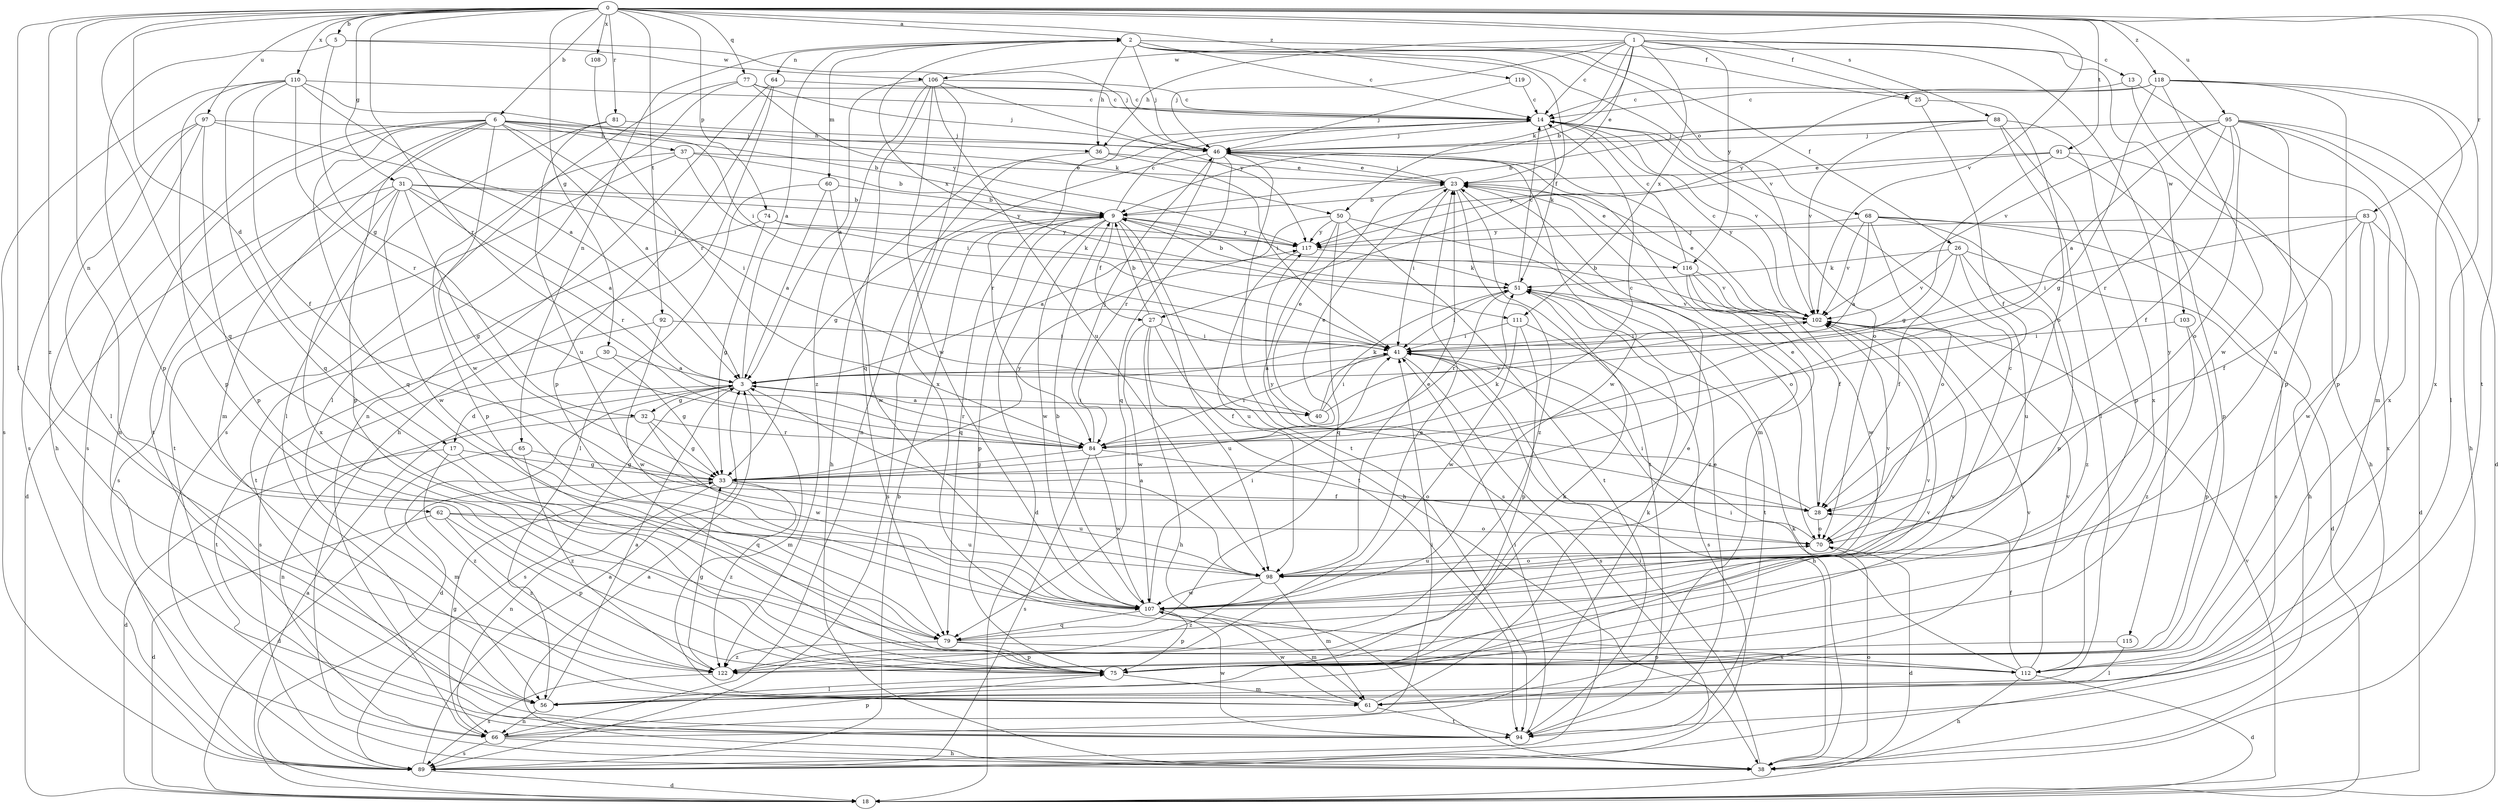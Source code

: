 strict digraph  {
0;
1;
2;
3;
5;
6;
9;
13;
14;
17;
18;
23;
25;
26;
27;
28;
30;
31;
32;
33;
36;
37;
38;
40;
41;
46;
50;
51;
56;
60;
61;
62;
64;
65;
66;
68;
70;
74;
75;
77;
79;
81;
83;
84;
88;
89;
91;
92;
94;
95;
97;
98;
102;
103;
106;
107;
108;
110;
111;
112;
115;
116;
117;
118;
119;
122;
0 -> 2  [label=a];
0 -> 5  [label=b];
0 -> 6  [label=b];
0 -> 17  [label=d];
0 -> 30  [label=g];
0 -> 31  [label=g];
0 -> 56  [label=l];
0 -> 62  [label=n];
0 -> 74  [label=p];
0 -> 77  [label=q];
0 -> 79  [label=q];
0 -> 81  [label=r];
0 -> 83  [label=r];
0 -> 84  [label=r];
0 -> 88  [label=s];
0 -> 91  [label=t];
0 -> 92  [label=t];
0 -> 94  [label=t];
0 -> 95  [label=u];
0 -> 97  [label=u];
0 -> 102  [label=v];
0 -> 108  [label=x];
0 -> 110  [label=x];
0 -> 118  [label=z];
0 -> 119  [label=z];
0 -> 122  [label=z];
1 -> 9  [label=b];
1 -> 13  [label=c];
1 -> 14  [label=c];
1 -> 23  [label=e];
1 -> 25  [label=f];
1 -> 36  [label=h];
1 -> 46  [label=j];
1 -> 50  [label=k];
1 -> 103  [label=w];
1 -> 106  [label=w];
1 -> 111  [label=x];
1 -> 115  [label=y];
1 -> 116  [label=y];
2 -> 14  [label=c];
2 -> 25  [label=f];
2 -> 26  [label=f];
2 -> 27  [label=f];
2 -> 36  [label=h];
2 -> 46  [label=j];
2 -> 60  [label=m];
2 -> 64  [label=n];
2 -> 65  [label=n];
2 -> 68  [label=o];
2 -> 102  [label=v];
2 -> 111  [label=x];
3 -> 2  [label=a];
3 -> 17  [label=d];
3 -> 18  [label=d];
3 -> 32  [label=g];
3 -> 40  [label=i];
3 -> 61  [label=m];
3 -> 84  [label=r];
3 -> 89  [label=s];
5 -> 32  [label=g];
5 -> 46  [label=j];
5 -> 75  [label=p];
5 -> 106  [label=w];
6 -> 3  [label=a];
6 -> 9  [label=b];
6 -> 36  [label=h];
6 -> 37  [label=h];
6 -> 40  [label=i];
6 -> 50  [label=k];
6 -> 61  [label=m];
6 -> 66  [label=n];
6 -> 75  [label=p];
6 -> 79  [label=q];
6 -> 89  [label=s];
6 -> 94  [label=t];
6 -> 107  [label=w];
9 -> 14  [label=c];
9 -> 18  [label=d];
9 -> 27  [label=f];
9 -> 38  [label=h];
9 -> 75  [label=p];
9 -> 79  [label=q];
9 -> 89  [label=s];
9 -> 94  [label=t];
9 -> 107  [label=w];
9 -> 116  [label=y];
9 -> 117  [label=y];
13 -> 14  [label=c];
13 -> 61  [label=m];
13 -> 75  [label=p];
14 -> 46  [label=j];
14 -> 51  [label=k];
14 -> 66  [label=n];
14 -> 70  [label=o];
14 -> 84  [label=r];
14 -> 102  [label=v];
17 -> 18  [label=d];
17 -> 33  [label=g];
17 -> 79  [label=q];
17 -> 122  [label=z];
18 -> 3  [label=a];
18 -> 102  [label=v];
23 -> 9  [label=b];
23 -> 41  [label=i];
23 -> 46  [label=j];
23 -> 94  [label=t];
23 -> 122  [label=z];
25 -> 28  [label=f];
25 -> 70  [label=o];
26 -> 18  [label=d];
26 -> 28  [label=f];
26 -> 51  [label=k];
26 -> 98  [label=u];
26 -> 102  [label=v];
26 -> 122  [label=z];
27 -> 9  [label=b];
27 -> 28  [label=f];
27 -> 38  [label=h];
27 -> 41  [label=i];
27 -> 98  [label=u];
27 -> 107  [label=w];
28 -> 23  [label=e];
28 -> 70  [label=o];
28 -> 117  [label=y];
30 -> 3  [label=a];
30 -> 33  [label=g];
30 -> 94  [label=t];
31 -> 3  [label=a];
31 -> 9  [label=b];
31 -> 18  [label=d];
31 -> 33  [label=g];
31 -> 84  [label=r];
31 -> 89  [label=s];
31 -> 107  [label=w];
31 -> 112  [label=x];
31 -> 117  [label=y];
32 -> 33  [label=g];
32 -> 66  [label=n];
32 -> 84  [label=r];
32 -> 107  [label=w];
33 -> 18  [label=d];
33 -> 28  [label=f];
33 -> 51  [label=k];
33 -> 66  [label=n];
33 -> 98  [label=u];
33 -> 117  [label=y];
33 -> 122  [label=z];
36 -> 23  [label=e];
36 -> 38  [label=h];
36 -> 41  [label=i];
37 -> 9  [label=b];
37 -> 23  [label=e];
37 -> 41  [label=i];
37 -> 75  [label=p];
37 -> 94  [label=t];
38 -> 3  [label=a];
38 -> 41  [label=i];
38 -> 51  [label=k];
38 -> 70  [label=o];
40 -> 3  [label=a];
40 -> 23  [label=e];
40 -> 41  [label=i];
40 -> 51  [label=k];
40 -> 102  [label=v];
41 -> 3  [label=a];
41 -> 38  [label=h];
41 -> 84  [label=r];
41 -> 89  [label=s];
46 -> 23  [label=e];
46 -> 33  [label=g];
46 -> 61  [label=m];
46 -> 79  [label=q];
46 -> 84  [label=r];
46 -> 94  [label=t];
46 -> 107  [label=w];
50 -> 3  [label=a];
50 -> 70  [label=o];
50 -> 79  [label=q];
50 -> 89  [label=s];
50 -> 94  [label=t];
50 -> 117  [label=y];
51 -> 9  [label=b];
51 -> 14  [label=c];
51 -> 41  [label=i];
51 -> 84  [label=r];
51 -> 94  [label=t];
51 -> 102  [label=v];
56 -> 3  [label=a];
56 -> 51  [label=k];
56 -> 66  [label=n];
56 -> 102  [label=v];
60 -> 3  [label=a];
60 -> 9  [label=b];
60 -> 56  [label=l];
60 -> 107  [label=w];
61 -> 23  [label=e];
61 -> 94  [label=t];
61 -> 102  [label=v];
61 -> 107  [label=w];
62 -> 18  [label=d];
62 -> 70  [label=o];
62 -> 75  [label=p];
62 -> 98  [label=u];
62 -> 122  [label=z];
64 -> 14  [label=c];
64 -> 38  [label=h];
64 -> 66  [label=n];
64 -> 75  [label=p];
65 -> 33  [label=g];
65 -> 61  [label=m];
65 -> 122  [label=z];
66 -> 33  [label=g];
66 -> 38  [label=h];
66 -> 41  [label=i];
66 -> 51  [label=k];
66 -> 75  [label=p];
66 -> 89  [label=s];
68 -> 3  [label=a];
68 -> 38  [label=h];
68 -> 70  [label=o];
68 -> 75  [label=p];
68 -> 89  [label=s];
68 -> 102  [label=v];
68 -> 117  [label=y];
70 -> 18  [label=d];
70 -> 41  [label=i];
70 -> 98  [label=u];
74 -> 33  [label=g];
74 -> 51  [label=k];
74 -> 94  [label=t];
74 -> 117  [label=y];
75 -> 56  [label=l];
75 -> 61  [label=m];
75 -> 102  [label=v];
77 -> 14  [label=c];
77 -> 46  [label=j];
77 -> 56  [label=l];
77 -> 89  [label=s];
77 -> 117  [label=y];
79 -> 75  [label=p];
79 -> 102  [label=v];
79 -> 112  [label=x];
79 -> 122  [label=z];
81 -> 46  [label=j];
81 -> 56  [label=l];
81 -> 98  [label=u];
83 -> 18  [label=d];
83 -> 28  [label=f];
83 -> 41  [label=i];
83 -> 107  [label=w];
83 -> 112  [label=x];
83 -> 117  [label=y];
84 -> 14  [label=c];
84 -> 23  [label=e];
84 -> 33  [label=g];
84 -> 46  [label=j];
84 -> 70  [label=o];
84 -> 89  [label=s];
84 -> 107  [label=w];
88 -> 9  [label=b];
88 -> 46  [label=j];
88 -> 56  [label=l];
88 -> 75  [label=p];
88 -> 102  [label=v];
88 -> 112  [label=x];
89 -> 3  [label=a];
89 -> 9  [label=b];
89 -> 18  [label=d];
91 -> 23  [label=e];
91 -> 33  [label=g];
91 -> 38  [label=h];
91 -> 75  [label=p];
91 -> 117  [label=y];
92 -> 41  [label=i];
92 -> 89  [label=s];
92 -> 107  [label=w];
94 -> 23  [label=e];
94 -> 41  [label=i];
94 -> 107  [label=w];
95 -> 3  [label=a];
95 -> 18  [label=d];
95 -> 28  [label=f];
95 -> 38  [label=h];
95 -> 46  [label=j];
95 -> 70  [label=o];
95 -> 84  [label=r];
95 -> 98  [label=u];
95 -> 102  [label=v];
95 -> 112  [label=x];
97 -> 38  [label=h];
97 -> 41  [label=i];
97 -> 46  [label=j];
97 -> 56  [label=l];
97 -> 75  [label=p];
97 -> 89  [label=s];
98 -> 3  [label=a];
98 -> 23  [label=e];
98 -> 61  [label=m];
98 -> 70  [label=o];
98 -> 102  [label=v];
98 -> 107  [label=w];
98 -> 122  [label=z];
102 -> 9  [label=b];
102 -> 14  [label=c];
102 -> 23  [label=e];
102 -> 41  [label=i];
102 -> 46  [label=j];
103 -> 41  [label=i];
103 -> 75  [label=p];
103 -> 122  [label=z];
106 -> 3  [label=a];
106 -> 14  [label=c];
106 -> 79  [label=q];
106 -> 98  [label=u];
106 -> 107  [label=w];
106 -> 112  [label=x];
106 -> 117  [label=y];
106 -> 122  [label=z];
107 -> 9  [label=b];
107 -> 14  [label=c];
107 -> 41  [label=i];
107 -> 61  [label=m];
107 -> 75  [label=p];
107 -> 79  [label=q];
108 -> 84  [label=r];
110 -> 3  [label=a];
110 -> 14  [label=c];
110 -> 28  [label=f];
110 -> 41  [label=i];
110 -> 75  [label=p];
110 -> 79  [label=q];
110 -> 84  [label=r];
110 -> 89  [label=s];
111 -> 41  [label=i];
111 -> 75  [label=p];
111 -> 89  [label=s];
111 -> 107  [label=w];
112 -> 18  [label=d];
112 -> 28  [label=f];
112 -> 38  [label=h];
112 -> 41  [label=i];
112 -> 102  [label=v];
115 -> 56  [label=l];
115 -> 75  [label=p];
116 -> 14  [label=c];
116 -> 23  [label=e];
116 -> 28  [label=f];
116 -> 102  [label=v];
116 -> 107  [label=w];
116 -> 122  [label=z];
117 -> 51  [label=k];
117 -> 98  [label=u];
118 -> 14  [label=c];
118 -> 33  [label=g];
118 -> 56  [label=l];
118 -> 75  [label=p];
118 -> 107  [label=w];
118 -> 112  [label=x];
118 -> 117  [label=y];
119 -> 14  [label=c];
119 -> 46  [label=j];
122 -> 23  [label=e];
122 -> 33  [label=g];
122 -> 89  [label=s];
}
